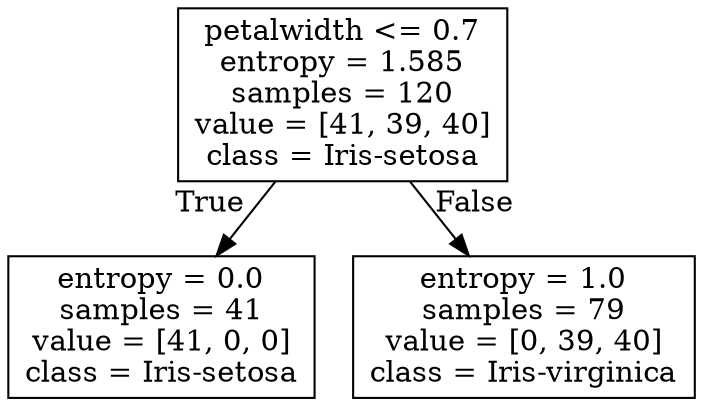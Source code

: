 digraph Tree {
node [shape=box] ;
0 [label="petalwidth <= 0.7\nentropy = 1.585\nsamples = 120\nvalue = [41, 39, 40]\nclass = Iris-setosa"] ;
1 [label="entropy = 0.0\nsamples = 41\nvalue = [41, 0, 0]\nclass = Iris-setosa"] ;
0 -> 1 [labeldistance=2.5, labelangle=45, headlabel="True"] ;
2 [label="entropy = 1.0\nsamples = 79\nvalue = [0, 39, 40]\nclass = Iris-virginica"] ;
0 -> 2 [labeldistance=2.5, labelangle=-45, headlabel="False"] ;
}